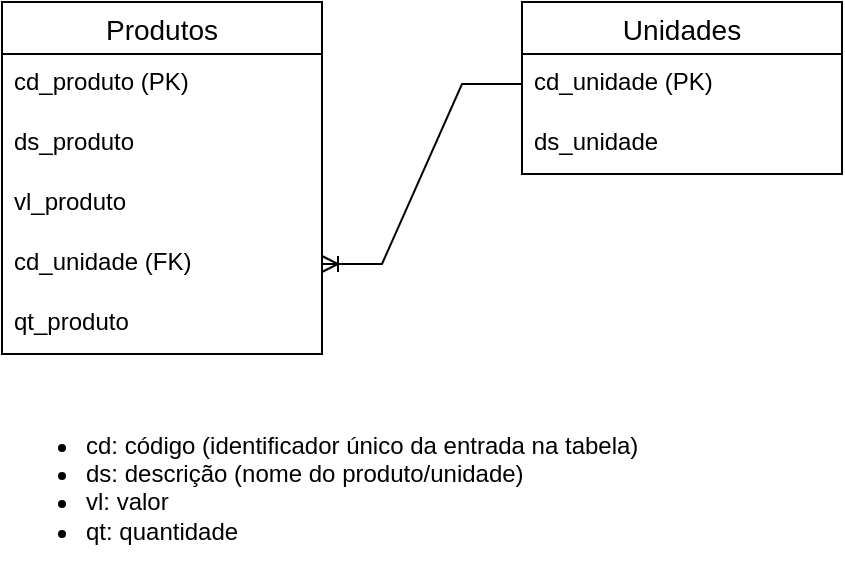 <mxfile version="21.0.2" type="device"><diagram id="6Ehs4g0l9ihIiDsW_OoW" name="Page-1"><mxGraphModel dx="880" dy="1578" grid="1" gridSize="10" guides="1" tooltips="1" connect="1" arrows="1" fold="1" page="1" pageScale="1" pageWidth="850" pageHeight="1100" math="0" shadow="0"><root><mxCell id="0"/><mxCell id="1" parent="0"/><mxCell id="s0jNcdxonCpAp5S4AIEL-67" value="Produtos" style="swimlane;fontStyle=0;childLayout=stackLayout;horizontal=1;startSize=26;horizontalStack=0;resizeParent=1;resizeParentMax=0;resizeLast=0;collapsible=1;marginBottom=0;align=center;fontSize=14;" vertex="1" parent="1"><mxGeometry x="300" y="-280" width="160" height="176" as="geometry"/></mxCell><mxCell id="s0jNcdxonCpAp5S4AIEL-68" value="cd_produto (PK)" style="text;strokeColor=none;fillColor=none;spacingLeft=4;spacingRight=4;overflow=hidden;rotatable=0;points=[[0,0.5],[1,0.5]];portConstraint=eastwest;fontSize=12;whiteSpace=wrap;html=1;" vertex="1" parent="s0jNcdxonCpAp5S4AIEL-67"><mxGeometry y="26" width="160" height="30" as="geometry"/></mxCell><mxCell id="s0jNcdxonCpAp5S4AIEL-69" value="ds_produto" style="text;strokeColor=none;fillColor=none;spacingLeft=4;spacingRight=4;overflow=hidden;rotatable=0;points=[[0,0.5],[1,0.5]];portConstraint=eastwest;fontSize=12;whiteSpace=wrap;html=1;" vertex="1" parent="s0jNcdxonCpAp5S4AIEL-67"><mxGeometry y="56" width="160" height="30" as="geometry"/></mxCell><mxCell id="s0jNcdxonCpAp5S4AIEL-70" value="vl_produto" style="text;strokeColor=none;fillColor=none;spacingLeft=4;spacingRight=4;overflow=hidden;rotatable=0;points=[[0,0.5],[1,0.5]];portConstraint=eastwest;fontSize=12;whiteSpace=wrap;html=1;" vertex="1" parent="s0jNcdxonCpAp5S4AIEL-67"><mxGeometry y="86" width="160" height="30" as="geometry"/></mxCell><mxCell id="s0jNcdxonCpAp5S4AIEL-73" value="cd_unidade (FK)" style="text;strokeColor=none;fillColor=none;spacingLeft=4;spacingRight=4;overflow=hidden;rotatable=0;points=[[0,0.5],[1,0.5]];portConstraint=eastwest;fontSize=12;whiteSpace=wrap;html=1;" vertex="1" parent="s0jNcdxonCpAp5S4AIEL-67"><mxGeometry y="116" width="160" height="30" as="geometry"/></mxCell><mxCell id="s0jNcdxonCpAp5S4AIEL-74" value="qt_produto" style="text;strokeColor=none;fillColor=none;spacingLeft=4;spacingRight=4;overflow=hidden;rotatable=0;points=[[0,0.5],[1,0.5]];portConstraint=eastwest;fontSize=12;whiteSpace=wrap;html=1;" vertex="1" parent="s0jNcdxonCpAp5S4AIEL-67"><mxGeometry y="146" width="160" height="30" as="geometry"/></mxCell><mxCell id="s0jNcdxonCpAp5S4AIEL-75" value="Unidades" style="swimlane;fontStyle=0;childLayout=stackLayout;horizontal=1;startSize=26;horizontalStack=0;resizeParent=1;resizeParentMax=0;resizeLast=0;collapsible=1;marginBottom=0;align=center;fontSize=14;" vertex="1" parent="1"><mxGeometry x="560" y="-280" width="160" height="86" as="geometry"/></mxCell><mxCell id="s0jNcdxonCpAp5S4AIEL-76" value="cd_unidade (PK)" style="text;strokeColor=none;fillColor=none;spacingLeft=4;spacingRight=4;overflow=hidden;rotatable=0;points=[[0,0.5],[1,0.5]];portConstraint=eastwest;fontSize=12;whiteSpace=wrap;html=1;" vertex="1" parent="s0jNcdxonCpAp5S4AIEL-75"><mxGeometry y="26" width="160" height="30" as="geometry"/></mxCell><mxCell id="s0jNcdxonCpAp5S4AIEL-77" value="ds_unidade" style="text;strokeColor=none;fillColor=none;spacingLeft=4;spacingRight=4;overflow=hidden;rotatable=0;points=[[0,0.5],[1,0.5]];portConstraint=eastwest;fontSize=12;whiteSpace=wrap;html=1;" vertex="1" parent="s0jNcdxonCpAp5S4AIEL-75"><mxGeometry y="56" width="160" height="30" as="geometry"/></mxCell><mxCell id="s0jNcdxonCpAp5S4AIEL-80" value="" style="edgeStyle=entityRelationEdgeStyle;fontSize=12;html=1;endArrow=ERoneToMany;rounded=0;exitX=0;exitY=0.5;exitDx=0;exitDy=0;entryX=1;entryY=0.5;entryDx=0;entryDy=0;" edge="1" parent="1" source="s0jNcdxonCpAp5S4AIEL-76" target="s0jNcdxonCpAp5S4AIEL-73"><mxGeometry width="100" height="100" relative="1" as="geometry"><mxPoint x="470" y="-150" as="sourcePoint"/><mxPoint x="570" y="-250" as="targetPoint"/></mxGeometry></mxCell><mxCell id="s0jNcdxonCpAp5S4AIEL-81" value="&lt;ul&gt;&lt;li&gt;cd: código (identificador único da entrada na tabela)&lt;br&gt;&lt;/li&gt;&lt;li&gt;ds: descrição (nome do produto/unidade)&lt;br&gt;&lt;/li&gt;&lt;li&gt;vl: valor&lt;/li&gt;&lt;li&gt;qt: quantidade&lt;br&gt;&lt;/li&gt;&lt;/ul&gt;" style="text;strokeColor=none;fillColor=none;html=1;whiteSpace=wrap;verticalAlign=middle;overflow=hidden;" vertex="1" parent="1"><mxGeometry x="300" y="-80" width="330" height="80" as="geometry"/></mxCell></root></mxGraphModel></diagram></mxfile>